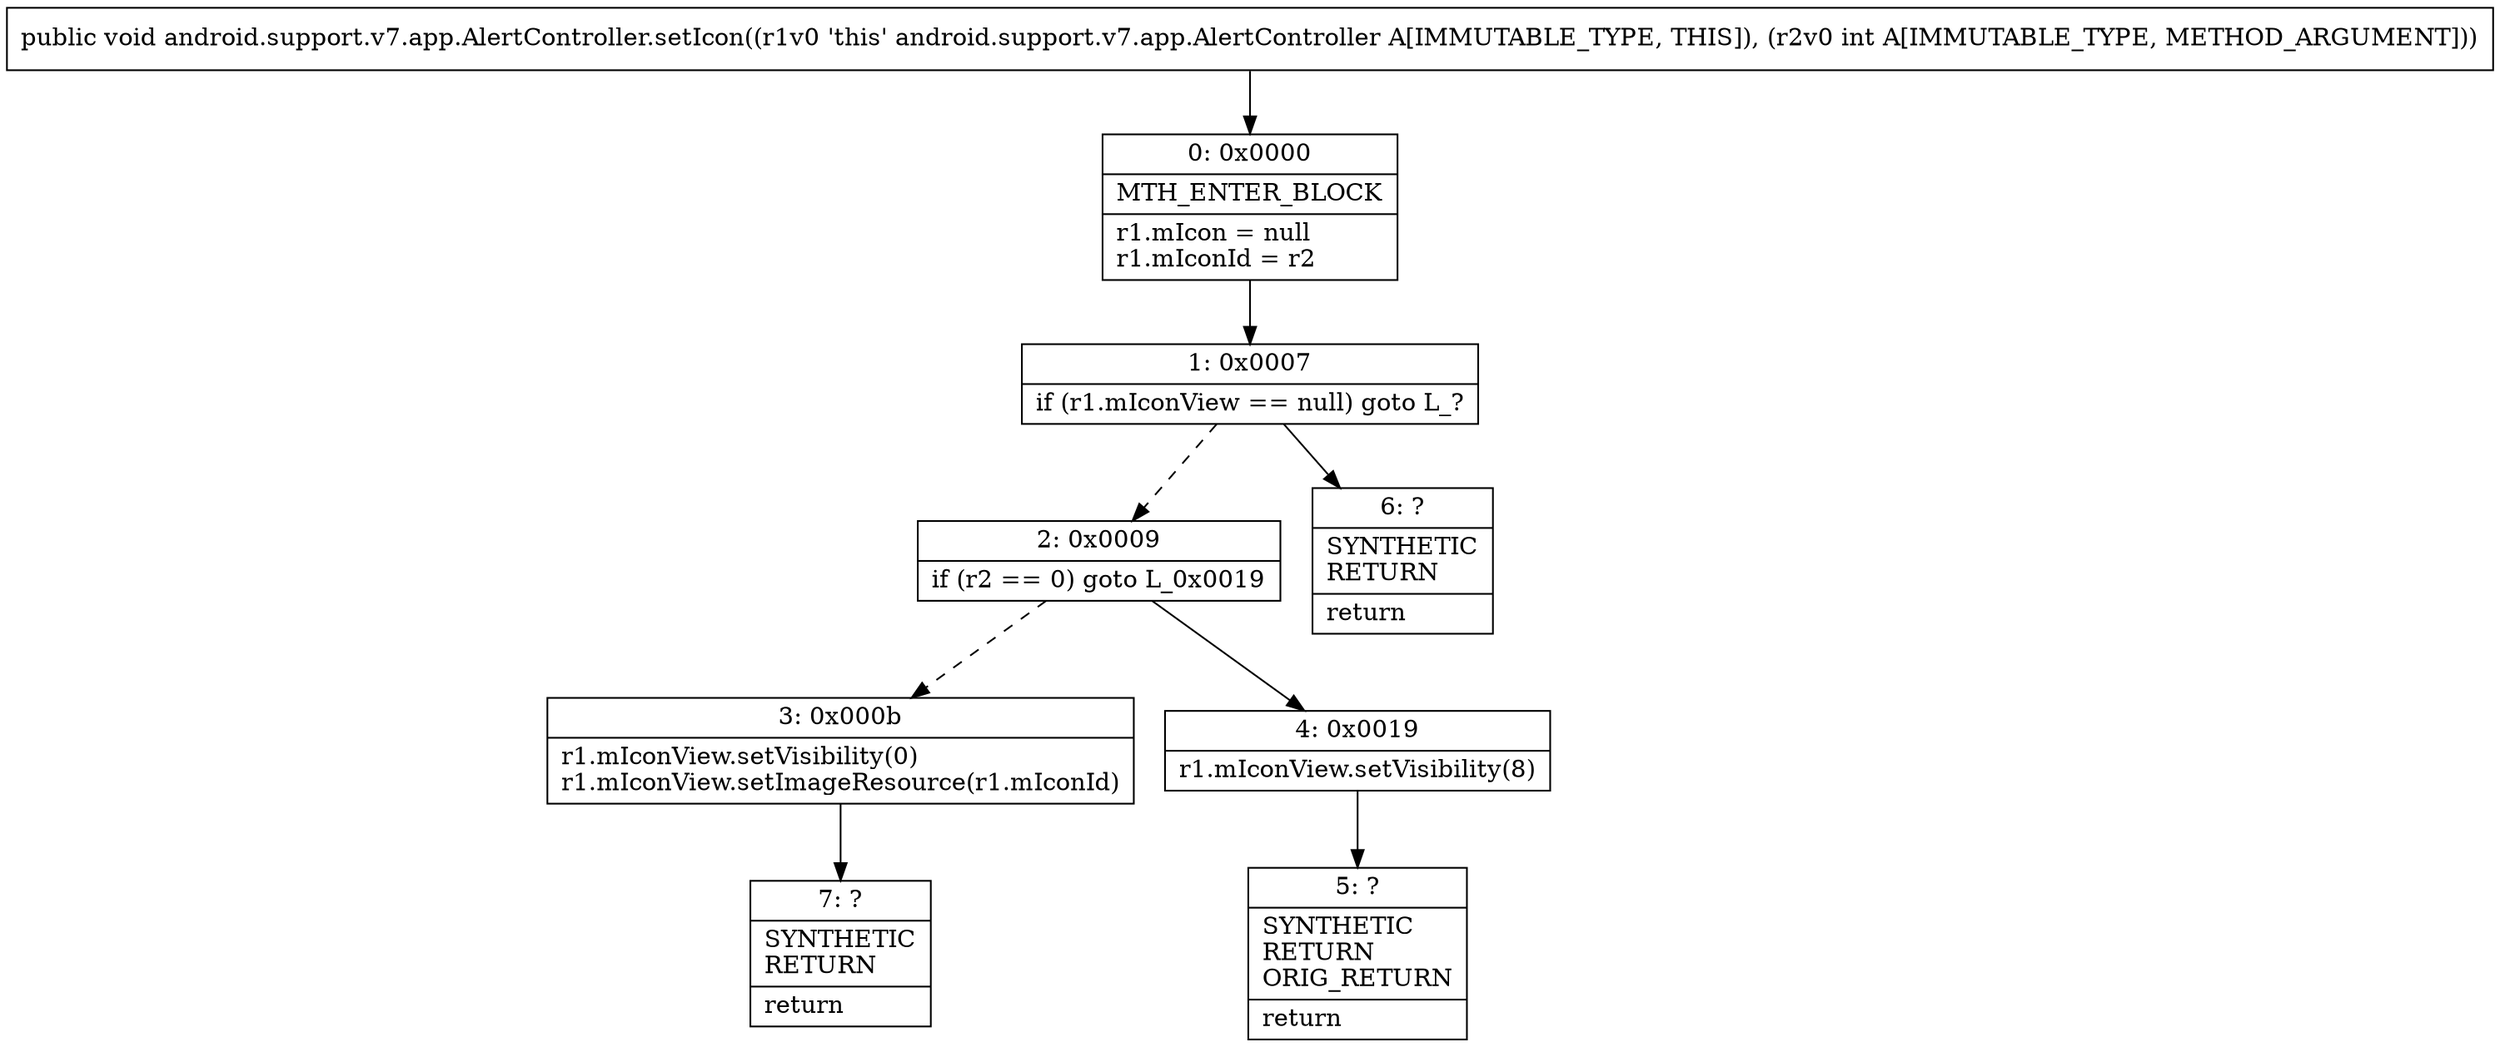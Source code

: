 digraph "CFG forandroid.support.v7.app.AlertController.setIcon(I)V" {
Node_0 [shape=record,label="{0\:\ 0x0000|MTH_ENTER_BLOCK\l|r1.mIcon = null\lr1.mIconId = r2\l}"];
Node_1 [shape=record,label="{1\:\ 0x0007|if (r1.mIconView == null) goto L_?\l}"];
Node_2 [shape=record,label="{2\:\ 0x0009|if (r2 == 0) goto L_0x0019\l}"];
Node_3 [shape=record,label="{3\:\ 0x000b|r1.mIconView.setVisibility(0)\lr1.mIconView.setImageResource(r1.mIconId)\l}"];
Node_4 [shape=record,label="{4\:\ 0x0019|r1.mIconView.setVisibility(8)\l}"];
Node_5 [shape=record,label="{5\:\ ?|SYNTHETIC\lRETURN\lORIG_RETURN\l|return\l}"];
Node_6 [shape=record,label="{6\:\ ?|SYNTHETIC\lRETURN\l|return\l}"];
Node_7 [shape=record,label="{7\:\ ?|SYNTHETIC\lRETURN\l|return\l}"];
MethodNode[shape=record,label="{public void android.support.v7.app.AlertController.setIcon((r1v0 'this' android.support.v7.app.AlertController A[IMMUTABLE_TYPE, THIS]), (r2v0 int A[IMMUTABLE_TYPE, METHOD_ARGUMENT])) }"];
MethodNode -> Node_0;
Node_0 -> Node_1;
Node_1 -> Node_2[style=dashed];
Node_1 -> Node_6;
Node_2 -> Node_3[style=dashed];
Node_2 -> Node_4;
Node_3 -> Node_7;
Node_4 -> Node_5;
}


